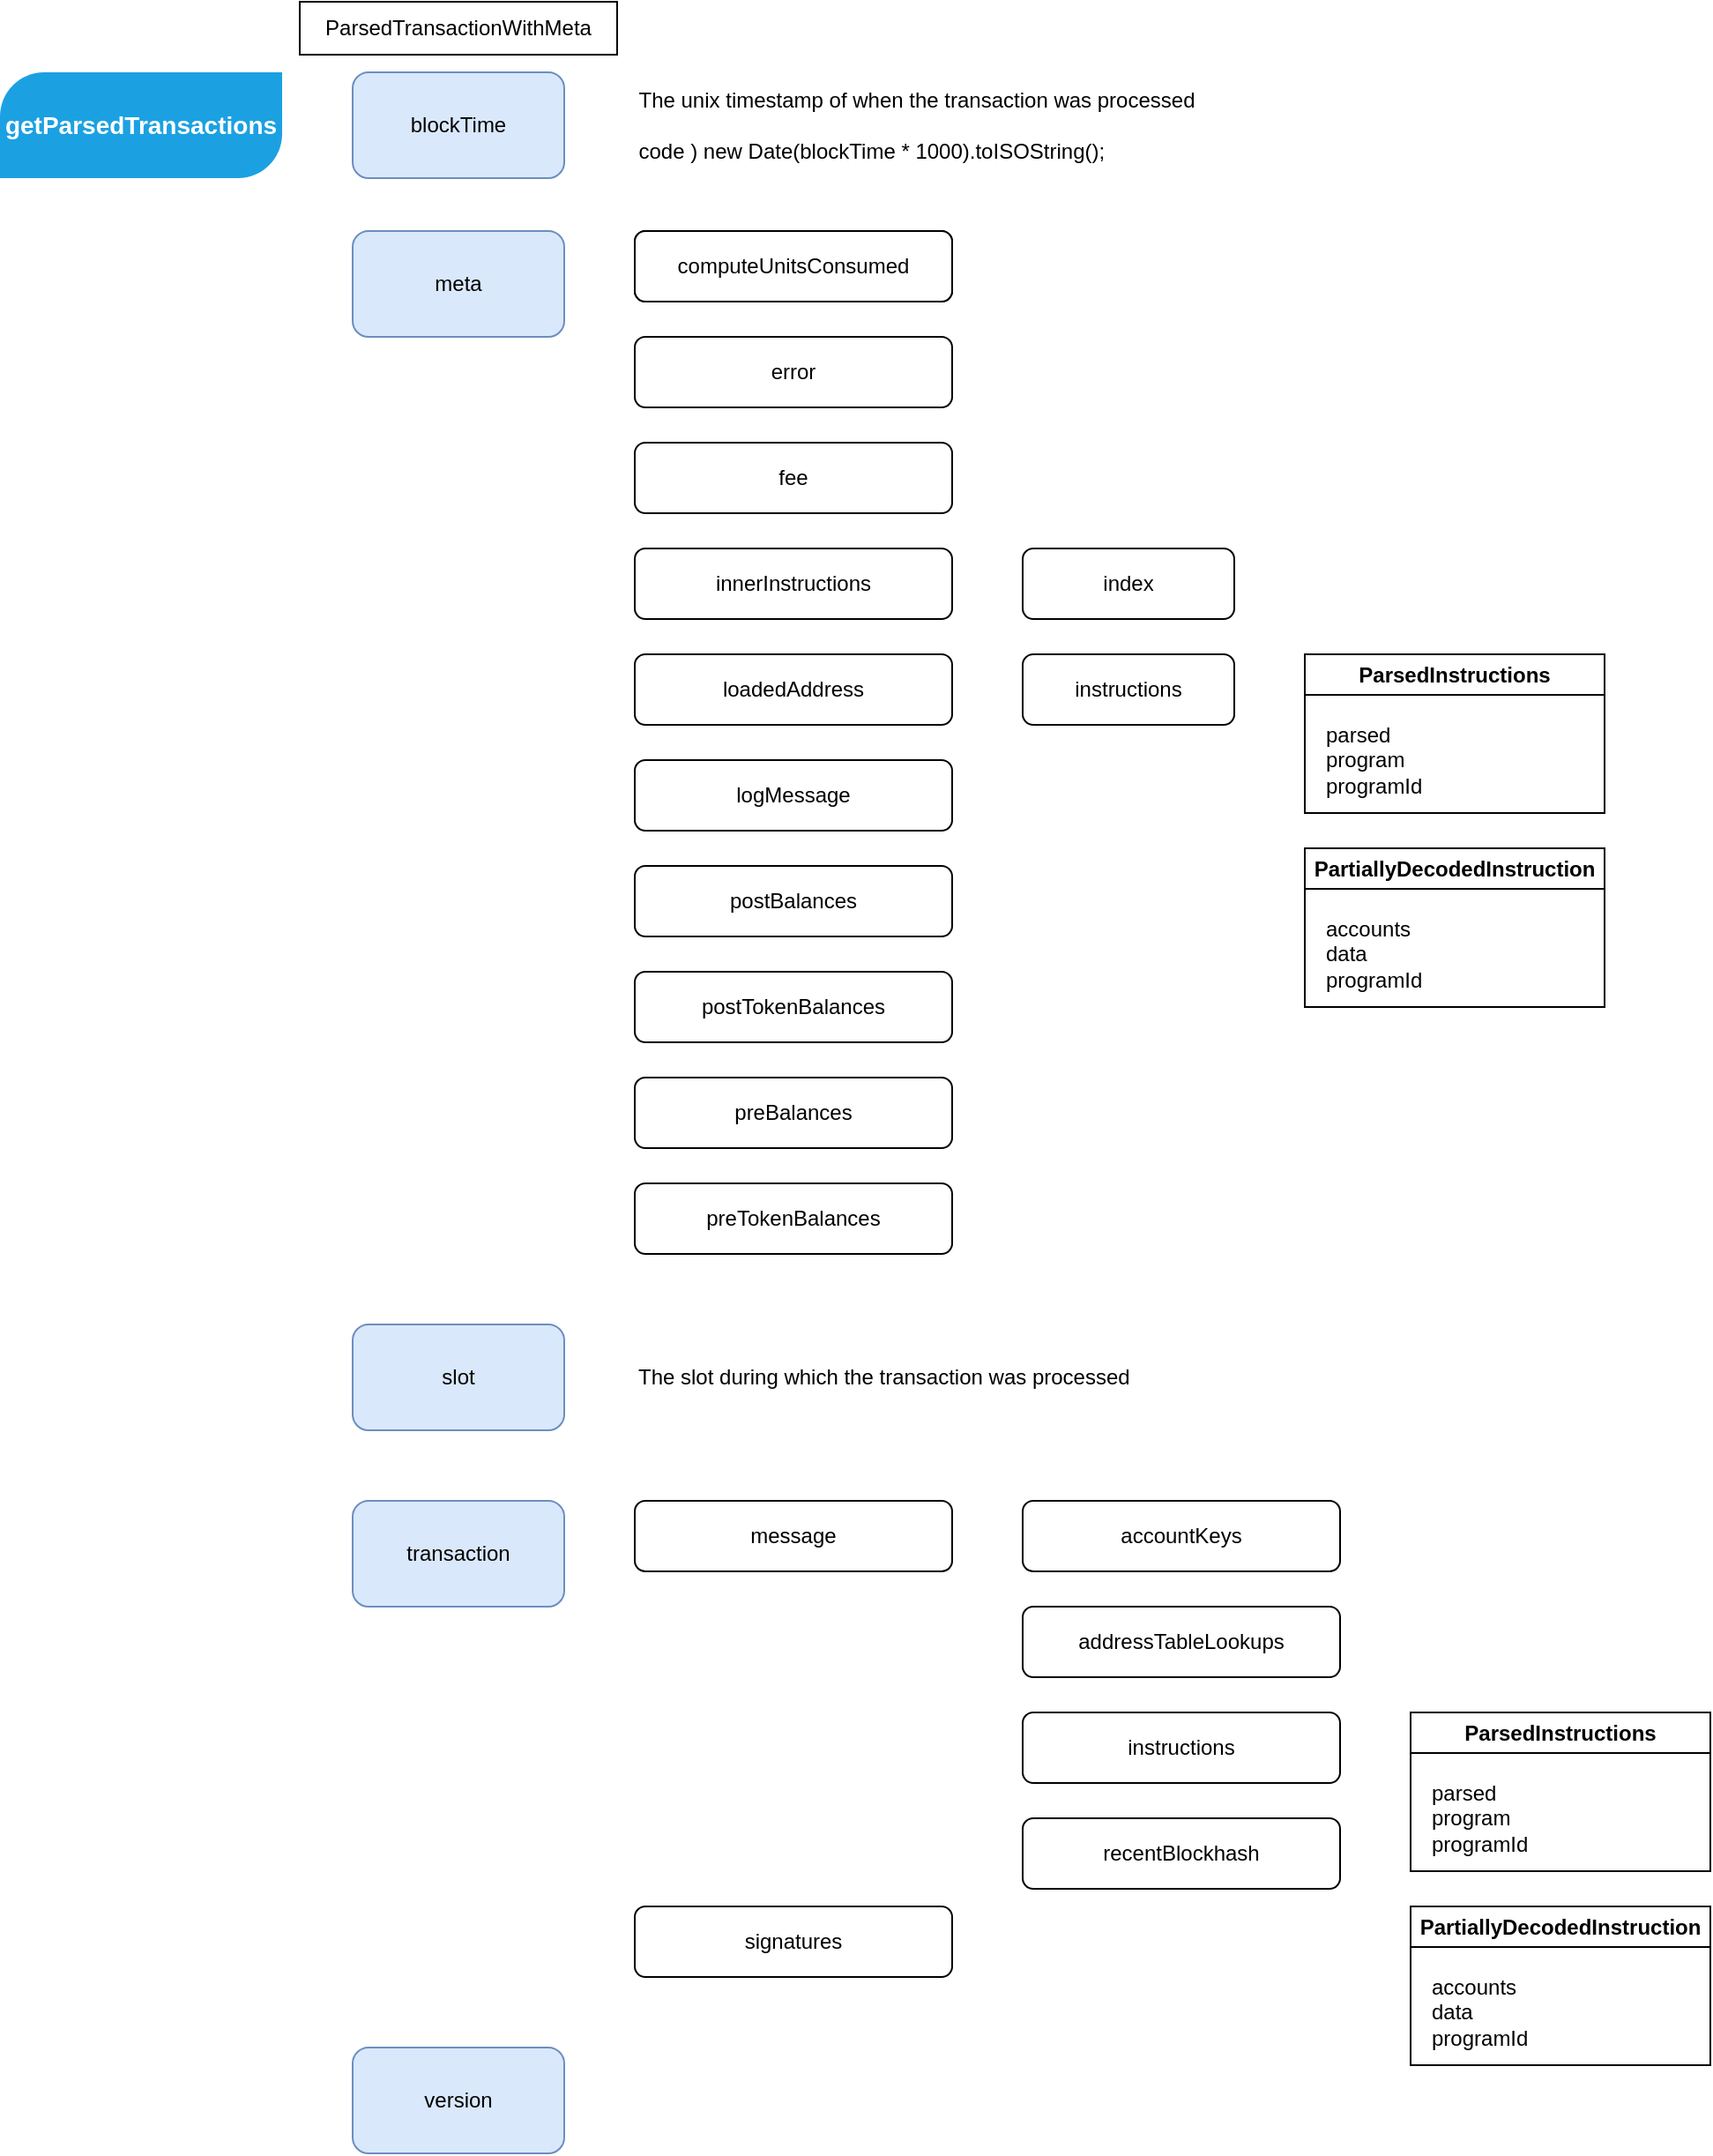 <mxfile version="21.6.8" type="github">
  <diagram name="페이지-1" id="EBCRiEzwZBse_Ma0ATIq">
    <mxGraphModel dx="1183" dy="707" grid="1" gridSize="10" guides="1" tooltips="1" connect="1" arrows="1" fold="1" page="1" pageScale="1" pageWidth="1654" pageHeight="2336" math="0" shadow="0">
      <root>
        <mxCell id="0" />
        <mxCell id="1" parent="0" />
        <mxCell id="PDa6-fFEPDLGDv39NDTm-1" value="ParsedTransactionWithMeta" style="rounded=0;whiteSpace=wrap;html=1;" vertex="1" parent="1">
          <mxGeometry x="210" y="40" width="180" height="30" as="geometry" />
        </mxCell>
        <mxCell id="PDa6-fFEPDLGDv39NDTm-4" value="blockTime" style="rounded=1;whiteSpace=wrap;html=1;fillColor=#dae8fc;strokeColor=#6c8ebf;" vertex="1" parent="1">
          <mxGeometry x="240" y="80" width="120" height="60" as="geometry" />
        </mxCell>
        <mxCell id="PDa6-fFEPDLGDv39NDTm-5" value="meta&lt;br&gt;" style="rounded=1;whiteSpace=wrap;html=1;fillColor=#dae8fc;strokeColor=#6c8ebf;" vertex="1" parent="1">
          <mxGeometry x="240" y="170" width="120" height="60" as="geometry" />
        </mxCell>
        <mxCell id="PDa6-fFEPDLGDv39NDTm-6" value="slot" style="rounded=1;whiteSpace=wrap;html=1;fillColor=#dae8fc;strokeColor=#6c8ebf;" vertex="1" parent="1">
          <mxGeometry x="240" y="790" width="120" height="60" as="geometry" />
        </mxCell>
        <mxCell id="PDa6-fFEPDLGDv39NDTm-7" value="transaction" style="rounded=1;whiteSpace=wrap;html=1;fillColor=#dae8fc;strokeColor=#6c8ebf;" vertex="1" parent="1">
          <mxGeometry x="240" y="890" width="120" height="60" as="geometry" />
        </mxCell>
        <mxCell id="PDa6-fFEPDLGDv39NDTm-8" value="version" style="rounded=1;whiteSpace=wrap;html=1;fillColor=#dae8fc;strokeColor=#6c8ebf;" vertex="1" parent="1">
          <mxGeometry x="240" y="1200" width="120" height="60" as="geometry" />
        </mxCell>
        <mxCell id="PDa6-fFEPDLGDv39NDTm-11" value="The unix timestamp of when the transaction was processed&lt;br&gt;&lt;br&gt;&lt;div style=&quot;text-align: left;&quot;&gt;&lt;span style=&quot;background-color: initial;&quot;&gt;code ) new Date(blockTime * 1000).toISOString();&lt;/span&gt;&lt;/div&gt;" style="text;html=1;strokeColor=none;fillColor=none;align=center;verticalAlign=middle;whiteSpace=wrap;rounded=0;" vertex="1" parent="1">
          <mxGeometry x="400" y="95" width="320" height="30" as="geometry" />
        </mxCell>
        <mxCell id="PDa6-fFEPDLGDv39NDTm-13" value="computeUnitsConsumed" style="rounded=1;whiteSpace=wrap;html=1;" vertex="1" parent="1">
          <mxGeometry x="400" y="170" width="180" height="40" as="geometry" />
        </mxCell>
        <mxCell id="PDa6-fFEPDLGDv39NDTm-16" value="computeUnitsConsumed" style="rounded=1;whiteSpace=wrap;html=1;" vertex="1" parent="1">
          <mxGeometry x="400" y="170" width="180" height="40" as="geometry" />
        </mxCell>
        <mxCell id="PDa6-fFEPDLGDv39NDTm-17" value="error" style="rounded=1;whiteSpace=wrap;html=1;" vertex="1" parent="1">
          <mxGeometry x="400" y="230" width="180" height="40" as="geometry" />
        </mxCell>
        <mxCell id="PDa6-fFEPDLGDv39NDTm-18" value="fee" style="rounded=1;whiteSpace=wrap;html=1;" vertex="1" parent="1">
          <mxGeometry x="400" y="290" width="180" height="40" as="geometry" />
        </mxCell>
        <mxCell id="PDa6-fFEPDLGDv39NDTm-19" value="innerInstructions" style="rounded=1;whiteSpace=wrap;html=1;" vertex="1" parent="1">
          <mxGeometry x="400" y="350" width="180" height="40" as="geometry" />
        </mxCell>
        <mxCell id="PDa6-fFEPDLGDv39NDTm-20" value="loadedAddress" style="rounded=1;whiteSpace=wrap;html=1;" vertex="1" parent="1">
          <mxGeometry x="400" y="410" width="180" height="40" as="geometry" />
        </mxCell>
        <mxCell id="PDa6-fFEPDLGDv39NDTm-21" value="logMessage" style="rounded=1;whiteSpace=wrap;html=1;" vertex="1" parent="1">
          <mxGeometry x="400" y="470" width="180" height="40" as="geometry" />
        </mxCell>
        <mxCell id="PDa6-fFEPDLGDv39NDTm-22" value="postBalances" style="rounded=1;whiteSpace=wrap;html=1;" vertex="1" parent="1">
          <mxGeometry x="400" y="530" width="180" height="40" as="geometry" />
        </mxCell>
        <mxCell id="PDa6-fFEPDLGDv39NDTm-23" value="postTokenBalances" style="rounded=1;whiteSpace=wrap;html=1;" vertex="1" parent="1">
          <mxGeometry x="400" y="590" width="180" height="40" as="geometry" />
        </mxCell>
        <mxCell id="PDa6-fFEPDLGDv39NDTm-24" value="preBalances" style="rounded=1;whiteSpace=wrap;html=1;" vertex="1" parent="1">
          <mxGeometry x="400" y="650" width="180" height="40" as="geometry" />
        </mxCell>
        <mxCell id="PDa6-fFEPDLGDv39NDTm-25" value="preTokenBalances" style="rounded=1;whiteSpace=wrap;html=1;" vertex="1" parent="1">
          <mxGeometry x="400" y="710" width="180" height="40" as="geometry" />
        </mxCell>
        <mxCell id="PDa6-fFEPDLGDv39NDTm-36" value="index" style="rounded=1;whiteSpace=wrap;html=1;" vertex="1" parent="1">
          <mxGeometry x="620" y="350" width="120" height="40" as="geometry" />
        </mxCell>
        <mxCell id="PDa6-fFEPDLGDv39NDTm-37" value="instructions" style="rounded=1;whiteSpace=wrap;html=1;" vertex="1" parent="1">
          <mxGeometry x="620" y="410" width="120" height="40" as="geometry" />
        </mxCell>
        <mxCell id="PDa6-fFEPDLGDv39NDTm-38" value="ParsedInstructions" style="swimlane;whiteSpace=wrap;html=1;swimlaneLine=1;" vertex="1" parent="1">
          <mxGeometry x="780" y="410" width="170" height="90" as="geometry" />
        </mxCell>
        <mxCell id="PDa6-fFEPDLGDv39NDTm-39" value="parsed&lt;br&gt;program&lt;br&gt;programId" style="text;html=1;align=left;verticalAlign=middle;resizable=0;points=[];autosize=1;strokeColor=none;fillColor=none;swimlaneLine=1;" vertex="1" parent="PDa6-fFEPDLGDv39NDTm-38">
          <mxGeometry x="10" y="30" width="80" height="60" as="geometry" />
        </mxCell>
        <mxCell id="PDa6-fFEPDLGDv39NDTm-40" value="PartiallyDecodedInstruction" style="swimlane;whiteSpace=wrap;html=1;swimlaneLine=1;" vertex="1" parent="1">
          <mxGeometry x="780" y="520" width="170" height="90" as="geometry" />
        </mxCell>
        <mxCell id="PDa6-fFEPDLGDv39NDTm-41" value="accounts&lt;br&gt;data&lt;br&gt;programId" style="text;html=1;align=left;verticalAlign=middle;resizable=0;points=[];autosize=1;strokeColor=none;fillColor=none;swimlaneLine=1;" vertex="1" parent="PDa6-fFEPDLGDv39NDTm-40">
          <mxGeometry x="10" y="30" width="80" height="60" as="geometry" />
        </mxCell>
        <mxCell id="PDa6-fFEPDLGDv39NDTm-42" value="The slot during which the transaction was processed" style="text;html=1;strokeColor=none;fillColor=none;align=left;verticalAlign=middle;whiteSpace=wrap;rounded=0;" vertex="1" parent="1">
          <mxGeometry x="400" y="805" width="320" height="30" as="geometry" />
        </mxCell>
        <mxCell id="PDa6-fFEPDLGDv39NDTm-43" value="message" style="rounded=1;whiteSpace=wrap;html=1;" vertex="1" parent="1">
          <mxGeometry x="400" y="890" width="180" height="40" as="geometry" />
        </mxCell>
        <mxCell id="PDa6-fFEPDLGDv39NDTm-44" value="signatures" style="rounded=1;whiteSpace=wrap;html=1;" vertex="1" parent="1">
          <mxGeometry x="400" y="1120" width="180" height="40" as="geometry" />
        </mxCell>
        <mxCell id="PDa6-fFEPDLGDv39NDTm-45" value="accountKeys" style="rounded=1;whiteSpace=wrap;html=1;" vertex="1" parent="1">
          <mxGeometry x="620" y="890" width="180" height="40" as="geometry" />
        </mxCell>
        <mxCell id="PDa6-fFEPDLGDv39NDTm-46" value="addressTableLookups" style="rounded=1;whiteSpace=wrap;html=1;" vertex="1" parent="1">
          <mxGeometry x="620" y="950" width="180" height="40" as="geometry" />
        </mxCell>
        <mxCell id="PDa6-fFEPDLGDv39NDTm-47" value="instructions" style="rounded=1;whiteSpace=wrap;html=1;" vertex="1" parent="1">
          <mxGeometry x="620" y="1010" width="180" height="40" as="geometry" />
        </mxCell>
        <mxCell id="PDa6-fFEPDLGDv39NDTm-48" value="recentBlockhash" style="rounded=1;whiteSpace=wrap;html=1;" vertex="1" parent="1">
          <mxGeometry x="620" y="1070" width="180" height="40" as="geometry" />
        </mxCell>
        <mxCell id="PDa6-fFEPDLGDv39NDTm-49" value="ParsedInstructions" style="swimlane;whiteSpace=wrap;html=1;swimlaneLine=1;" vertex="1" parent="1">
          <mxGeometry x="840" y="1010" width="170" height="90" as="geometry" />
        </mxCell>
        <mxCell id="PDa6-fFEPDLGDv39NDTm-50" value="parsed&lt;br&gt;program&lt;br&gt;programId" style="text;html=1;align=left;verticalAlign=middle;resizable=0;points=[];autosize=1;strokeColor=none;fillColor=none;swimlaneLine=1;" vertex="1" parent="PDa6-fFEPDLGDv39NDTm-49">
          <mxGeometry x="10" y="30" width="80" height="60" as="geometry" />
        </mxCell>
        <mxCell id="PDa6-fFEPDLGDv39NDTm-51" value="PartiallyDecodedInstruction" style="swimlane;whiteSpace=wrap;html=1;swimlaneLine=1;" vertex="1" parent="1">
          <mxGeometry x="840" y="1120" width="170" height="90" as="geometry" />
        </mxCell>
        <mxCell id="PDa6-fFEPDLGDv39NDTm-52" value="accounts&lt;br&gt;data&lt;br&gt;programId" style="text;html=1;align=left;verticalAlign=middle;resizable=0;points=[];autosize=1;strokeColor=none;fillColor=none;swimlaneLine=1;" vertex="1" parent="PDa6-fFEPDLGDv39NDTm-51">
          <mxGeometry x="10" y="30" width="80" height="60" as="geometry" />
        </mxCell>
        <mxCell id="PDa6-fFEPDLGDv39NDTm-54" value="" style="verticalLabelPosition=bottom;verticalAlign=top;html=1;shape=mxgraph.basic.diag_round_rect;dx=12.5;whiteSpace=wrap;fillColor=#1ba1e2;fontColor=#ffffff;strokeColor=none;fontStyle=1;fontSize=13;" vertex="1" parent="1">
          <mxGeometry x="40" y="80" width="160" height="60" as="geometry" />
        </mxCell>
        <mxCell id="PDa6-fFEPDLGDv39NDTm-55" value="getParsedTransactions" style="text;html=1;strokeColor=none;fillColor=none;align=center;verticalAlign=middle;whiteSpace=wrap;rounded=0;fontStyle=1;fontSize=14;fontColor=#FFFFFF;" vertex="1" parent="1">
          <mxGeometry x="65" y="95" width="110" height="30" as="geometry" />
        </mxCell>
      </root>
    </mxGraphModel>
  </diagram>
</mxfile>
